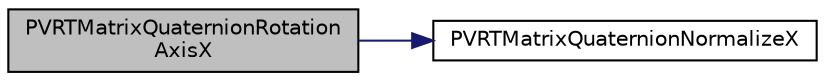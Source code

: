 digraph "PVRTMatrixQuaternionRotationAxisX"
{
  edge [fontname="Helvetica",fontsize="10",labelfontname="Helvetica",labelfontsize="10"];
  node [fontname="Helvetica",fontsize="10",shape=record];
  rankdir="LR";
  Node1 [label="PVRTMatrixQuaternionRotation\lAxisX",height=0.2,width=0.4,color="black", fillcolor="grey75", style="filled", fontcolor="black"];
  Node1 -> Node2 [color="midnightblue",fontsize="10",style="solid",fontname="Helvetica"];
  Node2 [label="PVRTMatrixQuaternionNormalizeX",height=0.2,width=0.4,color="black", fillcolor="white", style="filled",URL="$_p_v_r_t_quaternion_8h.html#a117d00d8d8be589577771c9e27df157c"];
}
